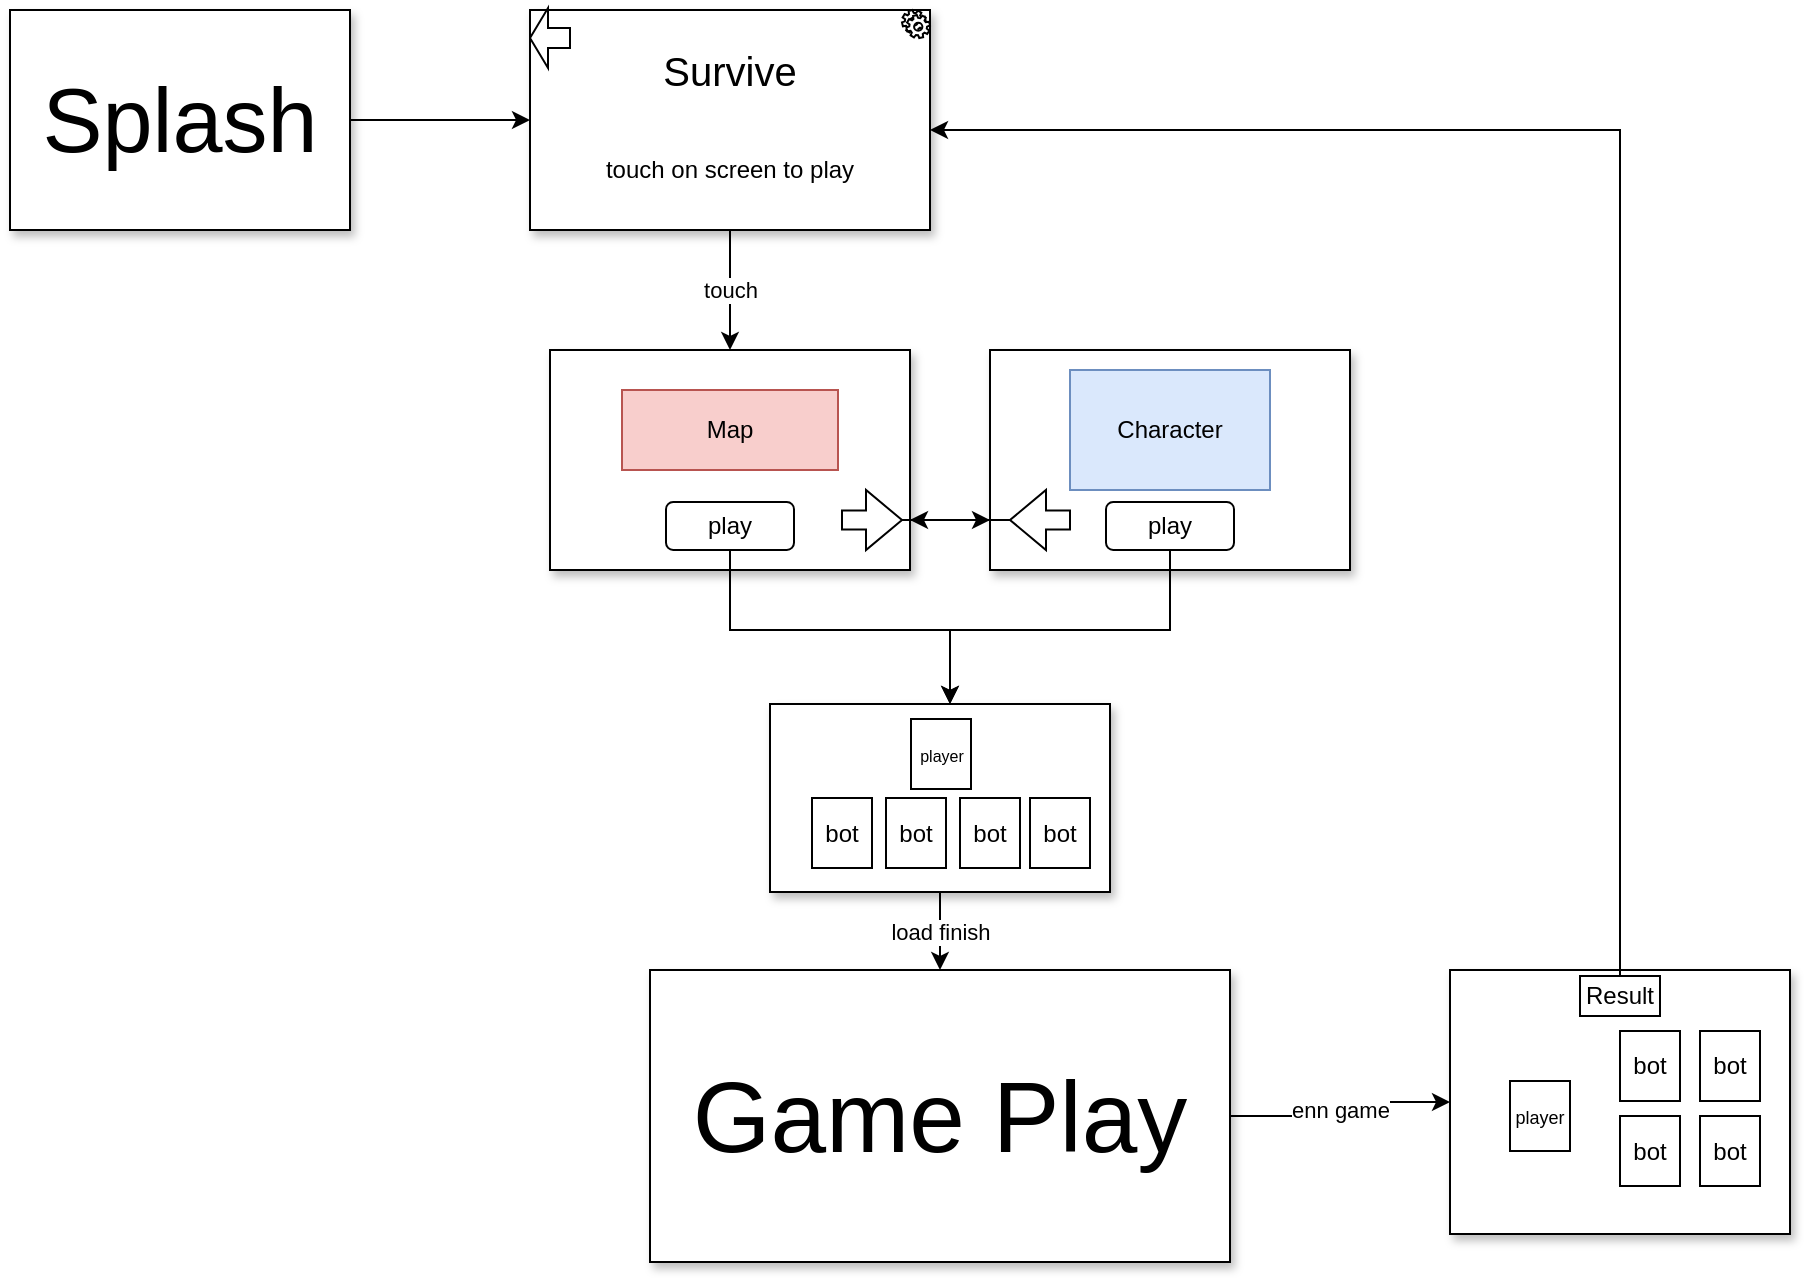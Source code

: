 <mxfile version="10.7.0" type="device"><diagram id="bdOJXdu0JbvUeoKtCcXy" name="Page-1"><mxGraphModel dx="1158" dy="658" grid="1" gridSize="10" guides="1" tooltips="1" connect="1" arrows="1" fold="1" page="1" pageScale="1" pageWidth="827" pageHeight="1169" math="0" shadow="0"><root><mxCell id="0"/><mxCell id="1" parent="0"/><mxCell id="QQR__7MuYzXM6fA8KgD8-3" style="edgeStyle=orthogonalEdgeStyle;rounded=0;orthogonalLoop=1;jettySize=auto;html=1;" parent="1" source="QQR__7MuYzXM6fA8KgD8-1" target="QQR__7MuYzXM6fA8KgD8-2" edge="1"><mxGeometry relative="1" as="geometry"/></mxCell><mxCell id="QQR__7MuYzXM6fA8KgD8-1" value="&lt;font style=&quot;font-size: 45px&quot;&gt;Splash&lt;/font&gt;" style="rounded=0;whiteSpace=wrap;html=1;shadow=1;" parent="1" vertex="1"><mxGeometry x="90" y="210" width="170" height="110" as="geometry"/></mxCell><mxCell id="QQR__7MuYzXM6fA8KgD8-18" value="touch" style="edgeStyle=orthogonalEdgeStyle;rounded=0;orthogonalLoop=1;jettySize=auto;html=1;" parent="1" source="QQR__7MuYzXM6fA8KgD8-2" target="QQR__7MuYzXM6fA8KgD8-17" edge="1"><mxGeometry relative="1" as="geometry"/></mxCell><mxCell id="QQR__7MuYzXM6fA8KgD8-2" value="" style="rounded=0;whiteSpace=wrap;html=1;shadow=1;" parent="1" vertex="1"><mxGeometry x="350" y="210" width="200" height="110" as="geometry"/></mxCell><mxCell id="QQR__7MuYzXM6fA8KgD8-4" value="&lt;font style=&quot;font-size: 20px&quot;&gt;Survive&lt;/font&gt;" style="text;html=1;strokeColor=none;fillColor=none;align=center;verticalAlign=middle;whiteSpace=wrap;rounded=0;" parent="1" vertex="1"><mxGeometry x="405" y="230" width="90" height="20" as="geometry"/></mxCell><mxCell id="QQR__7MuYzXM6fA8KgD8-5" value="touch on screen to play" style="text;html=1;strokeColor=none;fillColor=none;align=center;verticalAlign=middle;whiteSpace=wrap;rounded=0;" parent="1" vertex="1"><mxGeometry x="350" y="280" width="200" height="20" as="geometry"/></mxCell><mxCell id="QQR__7MuYzXM6fA8KgD8-7" value="" style="html=1;shadow=0;dashed=0;align=center;verticalAlign=middle;shape=mxgraph.arrows2.arrow;dy=0.67;dx=9;flipH=1;notch=0;" parent="1" vertex="1"><mxGeometry x="350" y="209" width="20" height="30" as="geometry"/></mxCell><mxCell id="QQR__7MuYzXM6fA8KgD8-8" value="" style="shape=mxgraph.bpmn.service_task;html=1;outlineConnect=0;" parent="1" vertex="1"><mxGeometry x="536" y="210" width="14" height="14" as="geometry"/></mxCell><mxCell id="QQR__7MuYzXM6fA8KgD8-17" value="" style="rounded=0;whiteSpace=wrap;html=1;shadow=1;" parent="1" vertex="1"><mxGeometry x="360" y="380" width="180" height="110" as="geometry"/></mxCell><mxCell id="QQR__7MuYzXM6fA8KgD8-30" style="edgeStyle=orthogonalEdgeStyle;rounded=0;orthogonalLoop=1;jettySize=auto;html=1;" parent="1" source="QQR__7MuYzXM6fA8KgD8-19" target="QQR__7MuYzXM6fA8KgD8-39" edge="1"><mxGeometry relative="1" as="geometry"><Array as="points"><mxPoint x="450" y="520"/><mxPoint x="560" y="520"/></Array></mxGeometry></mxCell><mxCell id="QQR__7MuYzXM6fA8KgD8-19" value="play" style="rounded=1;whiteSpace=wrap;html=1;" parent="1" vertex="1"><mxGeometry x="418" y="456" width="64" height="24" as="geometry"/></mxCell><mxCell id="QQR__7MuYzXM6fA8KgD8-25" style="edgeStyle=orthogonalEdgeStyle;rounded=0;orthogonalLoop=1;jettySize=auto;html=1;" parent="1" source="QQR__7MuYzXM6fA8KgD8-20" target="QQR__7MuYzXM6fA8KgD8-22" edge="1"><mxGeometry relative="1" as="geometry"><Array as="points"><mxPoint x="550" y="465"/><mxPoint x="550" y="465"/></Array></mxGeometry></mxCell><mxCell id="QQR__7MuYzXM6fA8KgD8-20" value="" style="html=1;shadow=0;dashed=0;align=center;verticalAlign=middle;shape=mxgraph.arrows2.arrow;dy=0.68;dx=18;notch=0;" parent="1" vertex="1"><mxGeometry x="506" y="450" width="30" height="30" as="geometry"/></mxCell><mxCell id="QQR__7MuYzXM6fA8KgD8-21" value="Map" style="rounded=0;whiteSpace=wrap;html=1;fillColor=#f8cecc;strokeColor=#b85450;" parent="1" vertex="1"><mxGeometry x="396" y="400" width="108" height="40" as="geometry"/></mxCell><mxCell id="QQR__7MuYzXM6fA8KgD8-22" value="" style="rounded=0;whiteSpace=wrap;html=1;comic=0;shadow=1;" parent="1" vertex="1"><mxGeometry x="580" y="380" width="180" height="110" as="geometry"/></mxCell><mxCell id="QQR__7MuYzXM6fA8KgD8-26" style="edgeStyle=orthogonalEdgeStyle;rounded=0;orthogonalLoop=1;jettySize=auto;html=1;" parent="1" source="QQR__7MuYzXM6fA8KgD8-23" target="QQR__7MuYzXM6fA8KgD8-17" edge="1"><mxGeometry relative="1" as="geometry"><Array as="points"><mxPoint x="560" y="465"/><mxPoint x="560" y="465"/></Array></mxGeometry></mxCell><mxCell id="QQR__7MuYzXM6fA8KgD8-23" value="" style="html=1;shadow=0;dashed=0;align=center;verticalAlign=middle;shape=mxgraph.arrows2.arrow;dy=0.68;dx=18;notch=0;rotation=180;" parent="1" vertex="1"><mxGeometry x="590" y="450" width="30" height="30" as="geometry"/></mxCell><mxCell id="QQR__7MuYzXM6fA8KgD8-27" value="Character" style="rounded=0;whiteSpace=wrap;html=1;fillColor=#dae8fc;strokeColor=#6c8ebf;" parent="1" vertex="1"><mxGeometry x="620" y="390" width="100" height="60" as="geometry"/></mxCell><mxCell id="QQR__7MuYzXM6fA8KgD8-31" style="edgeStyle=orthogonalEdgeStyle;rounded=0;orthogonalLoop=1;jettySize=auto;html=1;" parent="1" source="QQR__7MuYzXM6fA8KgD8-28" target="QQR__7MuYzXM6fA8KgD8-39" edge="1"><mxGeometry relative="1" as="geometry"><Array as="points"><mxPoint x="670" y="520"/><mxPoint x="560" y="520"/></Array></mxGeometry></mxCell><mxCell id="QQR__7MuYzXM6fA8KgD8-28" value="play" style="rounded=1;whiteSpace=wrap;html=1;" parent="1" vertex="1"><mxGeometry x="638" y="456" width="64" height="24" as="geometry"/></mxCell><mxCell id="QQR__7MuYzXM6fA8KgD8-47" value="enn game" style="edgeStyle=orthogonalEdgeStyle;rounded=0;orthogonalLoop=1;jettySize=auto;html=1;" parent="1" source="QQR__7MuYzXM6fA8KgD8-29" target="QQR__7MuYzXM6fA8KgD8-38" edge="1"><mxGeometry relative="1" as="geometry"/></mxCell><mxCell id="QQR__7MuYzXM6fA8KgD8-29" value="&lt;font style=&quot;font-size: 50px&quot;&gt;Game Play&lt;/font&gt;" style="rounded=0;whiteSpace=wrap;html=1;shadow=1;" parent="1" vertex="1"><mxGeometry x="410" y="690" width="290" height="146" as="geometry"/></mxCell><mxCell id="QQR__7MuYzXM6fA8KgD8-38" value="" style="rounded=0;whiteSpace=wrap;html=1;shadow=1;" parent="1" vertex="1"><mxGeometry x="810" y="690" width="170" height="132" as="geometry"/></mxCell><mxCell id="QQR__7MuYzXM6fA8KgD8-46" value="load finish" style="edgeStyle=orthogonalEdgeStyle;rounded=0;orthogonalLoop=1;jettySize=auto;html=1;" parent="1" source="QQR__7MuYzXM6fA8KgD8-39" target="QQR__7MuYzXM6fA8KgD8-29" edge="1"><mxGeometry relative="1" as="geometry"/></mxCell><mxCell id="QQR__7MuYzXM6fA8KgD8-39" value="&lt;div style=&quot;text-align: left&quot;&gt;&lt;/div&gt;&lt;div style=&quot;text-align: left&quot;&gt;&lt;/div&gt;&lt;div style=&quot;text-align: left&quot;&gt;&lt;/div&gt;&lt;div style=&quot;text-align: left&quot;&gt;&lt;/div&gt;" style="rounded=0;whiteSpace=wrap;html=1;shadow=1;" parent="1" vertex="1"><mxGeometry x="470" y="557" width="170" height="94" as="geometry"/></mxCell><mxCell id="QQR__7MuYzXM6fA8KgD8-40" value="&lt;font style=&quot;font-size: 8px&quot;&gt;player&lt;/font&gt;" style="rounded=0;whiteSpace=wrap;html=1;" parent="1" vertex="1"><mxGeometry x="540.5" y="564.5" width="30" height="35" as="geometry"/></mxCell><mxCell id="QQR__7MuYzXM6fA8KgD8-41" value="bot" style="rounded=0;whiteSpace=wrap;html=1;" parent="1" vertex="1"><mxGeometry x="491" y="604" width="30" height="35" as="geometry"/></mxCell><mxCell id="QQR__7MuYzXM6fA8KgD8-42" value="bot" style="rounded=0;whiteSpace=wrap;html=1;" parent="1" vertex="1"><mxGeometry x="528" y="604" width="30" height="35" as="geometry"/></mxCell><mxCell id="QQR__7MuYzXM6fA8KgD8-43" value="bot" style="rounded=0;whiteSpace=wrap;html=1;" parent="1" vertex="1"><mxGeometry x="565" y="604" width="30" height="35" as="geometry"/></mxCell><mxCell id="QQR__7MuYzXM6fA8KgD8-44" value="" style="rounded=0;whiteSpace=wrap;html=1;" parent="1" vertex="1"><mxGeometry x="600" y="604" width="30" height="35" as="geometry"/></mxCell><mxCell id="QQR__7MuYzXM6fA8KgD8-45" value="bot" style="rounded=0;whiteSpace=wrap;html=1;" parent="1" vertex="1"><mxGeometry x="600" y="604" width="30" height="35" as="geometry"/></mxCell><mxCell id="QQR__7MuYzXM6fA8KgD8-48" value="&lt;font style=&quot;font-size: 9px&quot;&gt;player&lt;/font&gt;" style="rounded=0;whiteSpace=wrap;html=1;" parent="1" vertex="1"><mxGeometry x="840" y="745.5" width="30" height="35" as="geometry"/></mxCell><mxCell id="QQR__7MuYzXM6fA8KgD8-49" value="bot" style="rounded=0;whiteSpace=wrap;html=1;" parent="1" vertex="1"><mxGeometry x="895" y="720.5" width="30" height="35" as="geometry"/></mxCell><mxCell id="QQR__7MuYzXM6fA8KgD8-50" value="bot" style="rounded=0;whiteSpace=wrap;html=1;" parent="1" vertex="1"><mxGeometry x="935" y="720.5" width="30" height="35" as="geometry"/></mxCell><mxCell id="QQR__7MuYzXM6fA8KgD8-51" value="bot" style="rounded=0;whiteSpace=wrap;html=1;" parent="1" vertex="1"><mxGeometry x="895" y="763" width="30" height="35" as="geometry"/></mxCell><mxCell id="QQR__7MuYzXM6fA8KgD8-52" value="bot" style="rounded=0;whiteSpace=wrap;html=1;" parent="1" vertex="1"><mxGeometry x="935" y="763" width="30" height="35" as="geometry"/></mxCell><mxCell id="QQR__7MuYzXM6fA8KgD8-54" style="edgeStyle=orthogonalEdgeStyle;rounded=0;orthogonalLoop=1;jettySize=auto;html=1;" parent="1" source="QQR__7MuYzXM6fA8KgD8-53" target="QQR__7MuYzXM6fA8KgD8-2" edge="1"><mxGeometry relative="1" as="geometry"><Array as="points"><mxPoint x="895" y="270"/></Array></mxGeometry></mxCell><mxCell id="QQR__7MuYzXM6fA8KgD8-53" value="Result" style="text;html=1;strokeColor=#000000;fillColor=none;align=center;verticalAlign=middle;whiteSpace=wrap;rounded=0;strokeWidth=1;" parent="1" vertex="1"><mxGeometry x="875" y="693" width="40" height="20" as="geometry"/></mxCell></root></mxGraphModel></diagram></mxfile>